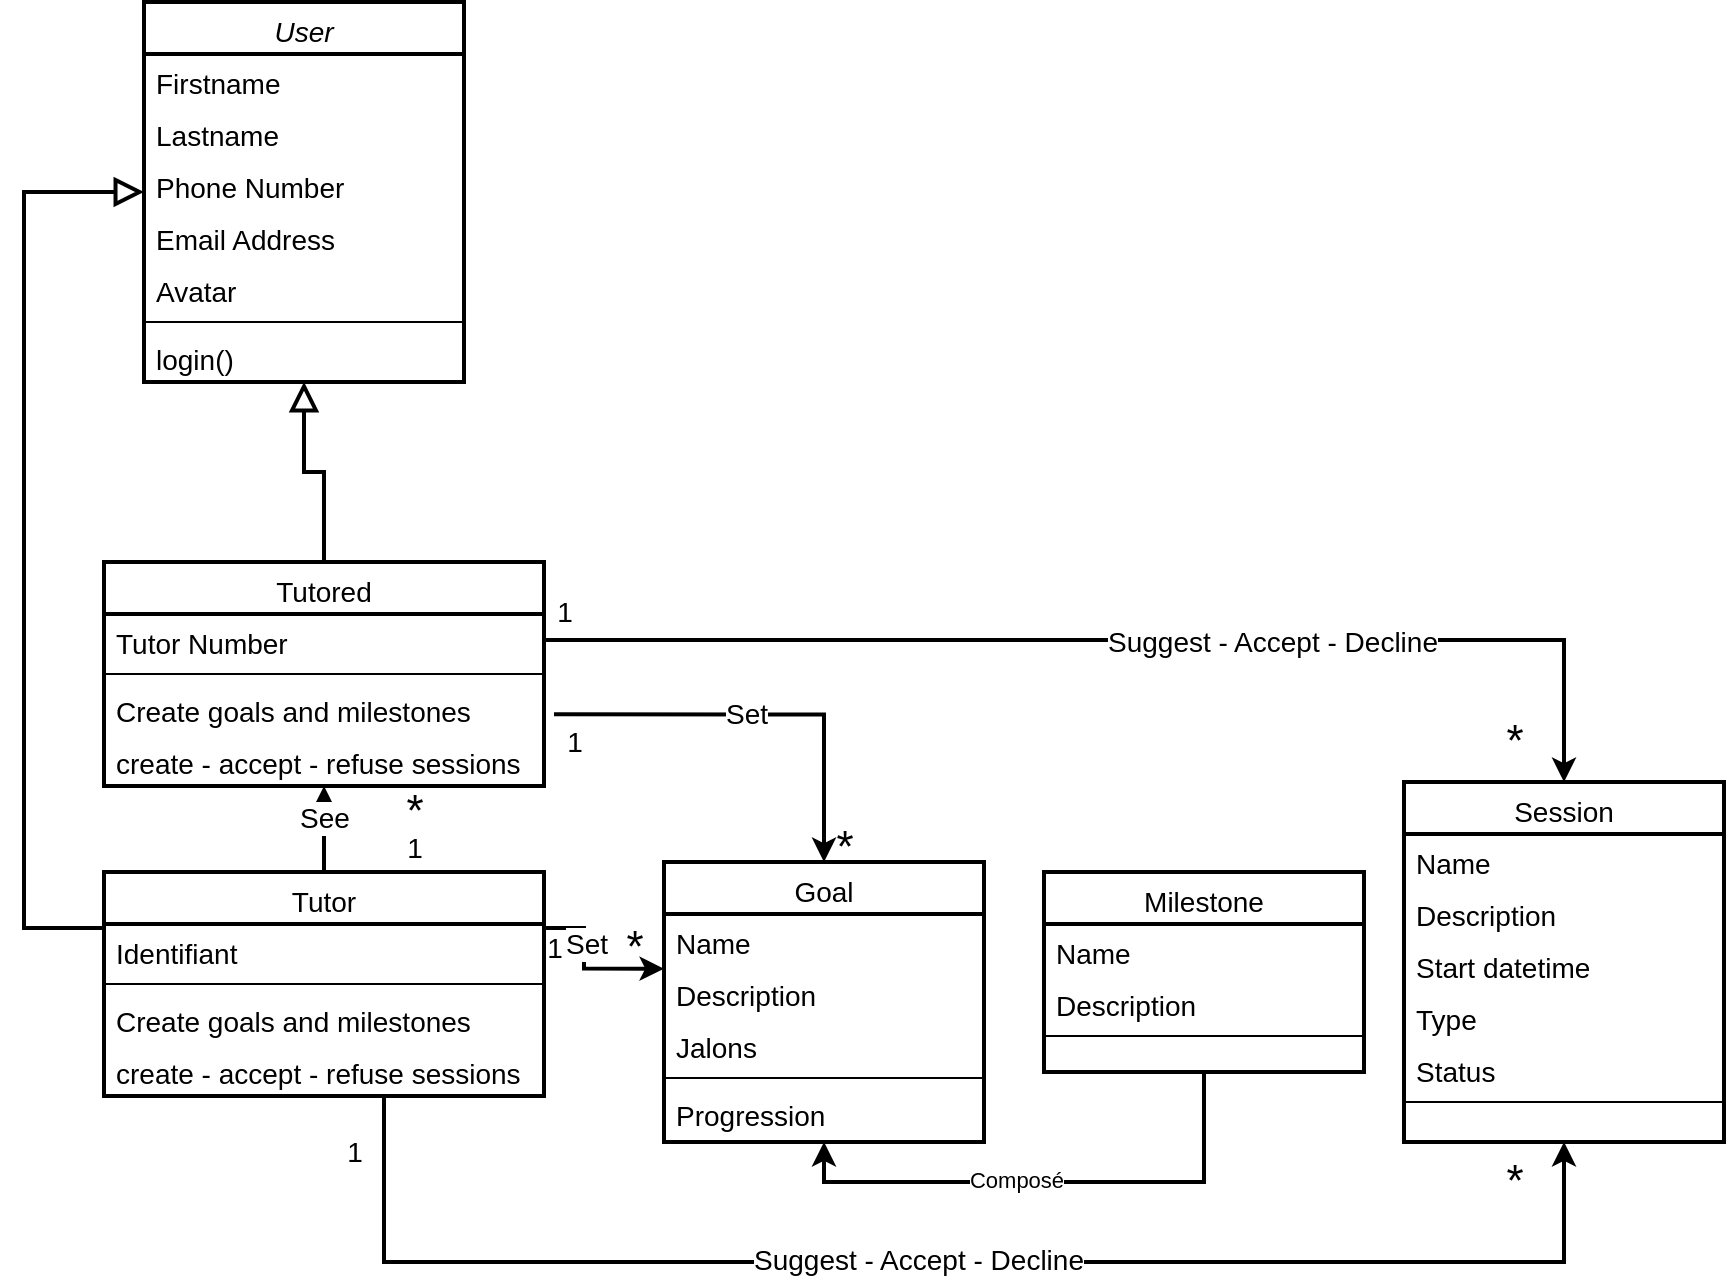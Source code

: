 <mxfile version="24.7.17" pages="3">
  <diagram name="Diagramme de classes" id="MzJakbMtWXp57BBzTQfq">
    <mxGraphModel dx="1434" dy="738" grid="1" gridSize="10" guides="1" tooltips="1" connect="1" arrows="1" fold="1" page="1" pageScale="1" pageWidth="1169" pageHeight="827" math="0" shadow="0">
      <root>
        <mxCell id="0" />
        <mxCell id="1" parent="0" />
        <mxCell id="irlqzYSiC_6odohbzlG8-1" value="User" style="swimlane;fontStyle=2;align=center;verticalAlign=top;childLayout=stackLayout;horizontal=1;startSize=26;horizontalStack=0;resizeParent=1;resizeLast=0;collapsible=1;marginBottom=0;rounded=0;shadow=0;strokeWidth=2;fontSize=14;" vertex="1" parent="1">
          <mxGeometry x="260" y="160" width="160" height="190" as="geometry">
            <mxRectangle x="230" y="140" width="160" height="26" as="alternateBounds" />
          </mxGeometry>
        </mxCell>
        <mxCell id="irlqzYSiC_6odohbzlG8-2" value="Firstname" style="text;align=left;verticalAlign=top;spacingLeft=4;spacingRight=4;overflow=hidden;rotatable=0;points=[[0,0.5],[1,0.5]];portConstraint=eastwest;fontSize=14;" vertex="1" parent="irlqzYSiC_6odohbzlG8-1">
          <mxGeometry y="26" width="160" height="26" as="geometry" />
        </mxCell>
        <mxCell id="irlqzYSiC_6odohbzlG8-3" value="Lastname" style="text;align=left;verticalAlign=top;spacingLeft=4;spacingRight=4;overflow=hidden;rotatable=0;points=[[0,0.5],[1,0.5]];portConstraint=eastwest;fontSize=14;" vertex="1" parent="irlqzYSiC_6odohbzlG8-1">
          <mxGeometry y="52" width="160" height="26" as="geometry" />
        </mxCell>
        <mxCell id="irlqzYSiC_6odohbzlG8-4" value="Phone Number" style="text;align=left;verticalAlign=top;spacingLeft=4;spacingRight=4;overflow=hidden;rotatable=0;points=[[0,0.5],[1,0.5]];portConstraint=eastwest;rounded=0;shadow=0;html=0;fontSize=14;" vertex="1" parent="irlqzYSiC_6odohbzlG8-1">
          <mxGeometry y="78" width="160" height="26" as="geometry" />
        </mxCell>
        <mxCell id="irlqzYSiC_6odohbzlG8-5" value="Email Address" style="text;align=left;verticalAlign=top;spacingLeft=4;spacingRight=4;overflow=hidden;rotatable=0;points=[[0,0.5],[1,0.5]];portConstraint=eastwest;rounded=0;shadow=0;html=0;fontSize=14;" vertex="1" parent="irlqzYSiC_6odohbzlG8-1">
          <mxGeometry y="104" width="160" height="26" as="geometry" />
        </mxCell>
        <mxCell id="irlqzYSiC_6odohbzlG8-6" value="Avatar" style="text;align=left;verticalAlign=top;spacingLeft=4;spacingRight=4;overflow=hidden;rotatable=0;points=[[0,0.5],[1,0.5]];portConstraint=eastwest;rounded=0;shadow=0;html=0;fontSize=14;" vertex="1" parent="irlqzYSiC_6odohbzlG8-1">
          <mxGeometry y="130" width="160" height="26" as="geometry" />
        </mxCell>
        <mxCell id="irlqzYSiC_6odohbzlG8-7" value="" style="line;html=1;strokeWidth=1;align=left;verticalAlign=middle;spacingTop=-1;spacingLeft=3;spacingRight=3;rotatable=0;labelPosition=right;points=[];portConstraint=eastwest;fontSize=14;" vertex="1" parent="irlqzYSiC_6odohbzlG8-1">
          <mxGeometry y="156" width="160" height="8" as="geometry" />
        </mxCell>
        <mxCell id="irlqzYSiC_6odohbzlG8-8" value="login()" style="text;align=left;verticalAlign=top;spacingLeft=4;spacingRight=4;overflow=hidden;rotatable=0;points=[[0,0.5],[1,0.5]];portConstraint=eastwest;fontSize=14;" vertex="1" parent="irlqzYSiC_6odohbzlG8-1">
          <mxGeometry y="164" width="160" height="26" as="geometry" />
        </mxCell>
        <mxCell id="irlqzYSiC_6odohbzlG8-9" style="edgeStyle=orthogonalEdgeStyle;rounded=0;orthogonalLoop=1;jettySize=auto;html=1;exitX=0.167;exitY=0.039;exitDx=0;exitDy=0;entryX=0.5;entryY=0;entryDx=0;entryDy=0;exitPerimeter=0;strokeWidth=2;fontSize=14;" edge="1" parent="1" source="irlqzYSiC_6odohbzlG8-38" target="irlqzYSiC_6odohbzlG8-23">
          <mxGeometry relative="1" as="geometry">
            <mxPoint x="460" y="539" as="sourcePoint" />
          </mxGeometry>
        </mxCell>
        <mxCell id="irlqzYSiC_6odohbzlG8-10" value="Set" style="edgeLabel;html=1;align=center;verticalAlign=middle;resizable=0;points=[];fontSize=14;" vertex="1" connectable="0" parent="irlqzYSiC_6odohbzlG8-9">
          <mxGeometry x="-0.08" relative="1" as="geometry">
            <mxPoint as="offset" />
          </mxGeometry>
        </mxCell>
        <mxCell id="irlqzYSiC_6odohbzlG8-11" value="Tutored" style="swimlane;fontStyle=0;align=center;verticalAlign=top;childLayout=stackLayout;horizontal=1;startSize=26;horizontalStack=0;resizeParent=1;resizeLast=0;collapsible=1;marginBottom=0;rounded=0;shadow=0;strokeWidth=2;fontSize=14;" vertex="1" parent="1">
          <mxGeometry x="240" y="440" width="220" height="112" as="geometry">
            <mxRectangle x="130" y="380" width="160" height="26" as="alternateBounds" />
          </mxGeometry>
        </mxCell>
        <mxCell id="irlqzYSiC_6odohbzlG8-12" value="Tutor Number" style="text;align=left;verticalAlign=top;spacingLeft=4;spacingRight=4;overflow=hidden;rotatable=0;points=[[0,0.5],[1,0.5]];portConstraint=eastwest;fontSize=14;" vertex="1" parent="irlqzYSiC_6odohbzlG8-11">
          <mxGeometry y="26" width="220" height="26" as="geometry" />
        </mxCell>
        <mxCell id="irlqzYSiC_6odohbzlG8-13" value="" style="line;html=1;strokeWidth=1;align=left;verticalAlign=middle;spacingTop=-1;spacingLeft=3;spacingRight=3;rotatable=0;labelPosition=right;points=[];portConstraint=eastwest;fontSize=14;" vertex="1" parent="irlqzYSiC_6odohbzlG8-11">
          <mxGeometry y="52" width="220" height="8" as="geometry" />
        </mxCell>
        <mxCell id="mxAIzcWh2ZiCpEZDbP9t-14" value="Create goals and milestones" style="text;align=left;verticalAlign=top;spacingLeft=4;spacingRight=4;overflow=hidden;rotatable=0;points=[[0,0.5],[1,0.5]];portConstraint=eastwest;fontSize=14;" vertex="1" parent="irlqzYSiC_6odohbzlG8-11">
          <mxGeometry y="60" width="220" height="26" as="geometry" />
        </mxCell>
        <mxCell id="mxAIzcWh2ZiCpEZDbP9t-16" value="create - accept - refuse sessions" style="text;align=left;verticalAlign=top;spacingLeft=4;spacingRight=4;overflow=hidden;rotatable=0;points=[[0,0.5],[1,0.5]];portConstraint=eastwest;fontSize=14;" vertex="1" parent="irlqzYSiC_6odohbzlG8-11">
          <mxGeometry y="86" width="220" height="26" as="geometry" />
        </mxCell>
        <mxCell id="irlqzYSiC_6odohbzlG8-14" value="" style="endArrow=block;endSize=10;endFill=0;shadow=0;strokeWidth=2;rounded=0;curved=0;edgeStyle=elbowEdgeStyle;elbow=vertical;fontSize=14;" edge="1" parent="1" source="irlqzYSiC_6odohbzlG8-11" target="irlqzYSiC_6odohbzlG8-1">
          <mxGeometry width="160" relative="1" as="geometry">
            <mxPoint x="240" y="243" as="sourcePoint" />
            <mxPoint x="240" y="243" as="targetPoint" />
          </mxGeometry>
        </mxCell>
        <mxCell id="irlqzYSiC_6odohbzlG8-15" style="edgeStyle=orthogonalEdgeStyle;rounded=0;orthogonalLoop=1;jettySize=auto;html=1;exitX=1;exitY=0.5;exitDx=0;exitDy=0;entryX=0;entryY=0.051;entryDx=0;entryDy=0;entryPerimeter=0;strokeWidth=2;fontSize=14;" edge="1" parent="1" source="irlqzYSiC_6odohbzlG8-20" target="irlqzYSiC_6odohbzlG8-25">
          <mxGeometry relative="1" as="geometry">
            <mxPoint x="310" y="650" as="sourcePoint" />
            <mxPoint x="500" y="660" as="targetPoint" />
            <Array as="points">
              <mxPoint x="460" y="623" />
              <mxPoint x="480" y="623" />
              <mxPoint x="480" y="643" />
            </Array>
          </mxGeometry>
        </mxCell>
        <mxCell id="irlqzYSiC_6odohbzlG8-16" value="Set" style="edgeLabel;html=1;align=center;verticalAlign=middle;resizable=0;points=[];fontSize=14;" vertex="1" connectable="0" parent="irlqzYSiC_6odohbzlG8-15">
          <mxGeometry x="-0.16" y="1" relative="1" as="geometry">
            <mxPoint as="offset" />
          </mxGeometry>
        </mxCell>
        <mxCell id="irlqzYSiC_6odohbzlG8-17" style="edgeStyle=orthogonalEdgeStyle;rounded=0;orthogonalLoop=1;jettySize=auto;html=1;exitX=0.5;exitY=1;exitDx=0;exitDy=0;entryX=0.5;entryY=1;entryDx=0;entryDy=0;strokeWidth=2;fontSize=14;" edge="1" parent="1" source="irlqzYSiC_6odohbzlG8-19" target="irlqzYSiC_6odohbzlG8-29">
          <mxGeometry relative="1" as="geometry">
            <Array as="points">
              <mxPoint x="380" y="790" />
              <mxPoint x="970" y="790" />
            </Array>
          </mxGeometry>
        </mxCell>
        <mxCell id="irlqzYSiC_6odohbzlG8-18" value="Suggest - Accept - Decline" style="edgeLabel;html=1;align=center;verticalAlign=middle;resizable=0;points=[];fontSize=14;" vertex="1" connectable="0" parent="irlqzYSiC_6odohbzlG8-17">
          <mxGeometry x="-0.005" y="1" relative="1" as="geometry">
            <mxPoint as="offset" />
          </mxGeometry>
        </mxCell>
        <mxCell id="5xsmd1eFy3UPC1Z5th5i-1" style="edgeStyle=orthogonalEdgeStyle;rounded=0;orthogonalLoop=1;jettySize=auto;html=1;exitX=0.5;exitY=0;exitDx=0;exitDy=0;entryX=0.5;entryY=1;entryDx=0;entryDy=0;strokeWidth=2;fontSize=14;" edge="1" parent="1" source="irlqzYSiC_6odohbzlG8-19" target="irlqzYSiC_6odohbzlG8-11">
          <mxGeometry relative="1" as="geometry" />
        </mxCell>
        <mxCell id="5xsmd1eFy3UPC1Z5th5i-2" value="See" style="edgeLabel;html=1;align=center;verticalAlign=middle;resizable=0;points=[];fontSize=14;" vertex="1" connectable="0" parent="5xsmd1eFy3UPC1Z5th5i-1">
          <mxGeometry x="0.275" relative="1" as="geometry">
            <mxPoint as="offset" />
          </mxGeometry>
        </mxCell>
        <mxCell id="irlqzYSiC_6odohbzlG8-19" value="Tutor" style="swimlane;fontStyle=0;align=center;verticalAlign=top;childLayout=stackLayout;horizontal=1;startSize=26;horizontalStack=0;resizeParent=1;resizeLast=0;collapsible=1;marginBottom=0;rounded=0;shadow=0;strokeWidth=2;fontSize=14;" vertex="1" parent="1">
          <mxGeometry x="240" y="595" width="220" height="112" as="geometry">
            <mxRectangle x="340" y="380" width="170" height="26" as="alternateBounds" />
          </mxGeometry>
        </mxCell>
        <mxCell id="irlqzYSiC_6odohbzlG8-20" value="Identifiant" style="text;align=left;verticalAlign=top;spacingLeft=4;spacingRight=4;overflow=hidden;rotatable=0;points=[[0,0.5],[1,0.5]];portConstraint=eastwest;fontSize=14;" vertex="1" parent="irlqzYSiC_6odohbzlG8-19">
          <mxGeometry y="26" width="220" height="26" as="geometry" />
        </mxCell>
        <mxCell id="irlqzYSiC_6odohbzlG8-21" value="" style="line;html=1;strokeWidth=1;align=left;verticalAlign=middle;spacingTop=-1;spacingLeft=3;spacingRight=3;rotatable=0;labelPosition=right;points=[];portConstraint=eastwest;fontSize=14;" vertex="1" parent="irlqzYSiC_6odohbzlG8-19">
          <mxGeometry y="52" width="220" height="8" as="geometry" />
        </mxCell>
        <mxCell id="mxAIzcWh2ZiCpEZDbP9t-13" value="Create goals and milestones" style="text;align=left;verticalAlign=top;spacingLeft=4;spacingRight=4;overflow=hidden;rotatable=0;points=[[0,0.5],[1,0.5]];portConstraint=eastwest;fontSize=14;" vertex="1" parent="irlqzYSiC_6odohbzlG8-19">
          <mxGeometry y="60" width="220" height="26" as="geometry" />
        </mxCell>
        <mxCell id="mxAIzcWh2ZiCpEZDbP9t-17" value="create - accept - refuse sessions" style="text;align=left;verticalAlign=top;spacingLeft=4;spacingRight=4;overflow=hidden;rotatable=0;points=[[0,0.5],[1,0.5]];portConstraint=eastwest;fontSize=14;" vertex="1" parent="irlqzYSiC_6odohbzlG8-19">
          <mxGeometry y="86" width="220" height="26" as="geometry" />
        </mxCell>
        <mxCell id="irlqzYSiC_6odohbzlG8-22" value="" style="endArrow=block;endSize=10;endFill=0;shadow=0;strokeWidth=2;rounded=0;curved=0;edgeStyle=elbowEdgeStyle;elbow=vertical;exitX=0;exitY=0.25;exitDx=0;exitDy=0;fontSize=14;entryX=0;entryY=0.5;entryDx=0;entryDy=0;" edge="1" parent="1" source="irlqzYSiC_6odohbzlG8-19" target="irlqzYSiC_6odohbzlG8-1">
          <mxGeometry width="160" relative="1" as="geometry">
            <mxPoint x="250" y="413" as="sourcePoint" />
            <mxPoint x="350" y="311" as="targetPoint" />
            <Array as="points">
              <mxPoint x="200" y="600" />
            </Array>
          </mxGeometry>
        </mxCell>
        <mxCell id="mxAIzcWh2ZiCpEZDbP9t-7" style="edgeStyle=orthogonalEdgeStyle;rounded=0;orthogonalLoop=1;jettySize=auto;html=1;exitX=0.5;exitY=1;exitDx=0;exitDy=0;entryX=0.5;entryY=1;entryDx=0;entryDy=0;strokeWidth=2;startArrow=classic;startFill=1;endArrow=none;endFill=0;" edge="1" parent="1" source="irlqzYSiC_6odohbzlG8-23" target="mxAIzcWh2ZiCpEZDbP9t-1">
          <mxGeometry relative="1" as="geometry" />
        </mxCell>
        <mxCell id="mxAIzcWh2ZiCpEZDbP9t-8" value="Composé" style="edgeLabel;html=1;align=center;verticalAlign=middle;resizable=0;points=[];" vertex="1" connectable="0" parent="mxAIzcWh2ZiCpEZDbP9t-7">
          <mxGeometry x="-0.124" y="1" relative="1" as="geometry">
            <mxPoint as="offset" />
          </mxGeometry>
        </mxCell>
        <mxCell id="irlqzYSiC_6odohbzlG8-23" value="Goal" style="swimlane;fontStyle=0;align=center;verticalAlign=top;childLayout=stackLayout;horizontal=1;startSize=26;horizontalStack=0;resizeParent=1;resizeLast=0;collapsible=1;marginBottom=0;rounded=0;shadow=0;strokeWidth=2;fontSize=14;" vertex="1" parent="1">
          <mxGeometry x="520" y="590" width="160" height="140" as="geometry">
            <mxRectangle x="340" y="380" width="170" height="26" as="alternateBounds" />
          </mxGeometry>
        </mxCell>
        <mxCell id="irlqzYSiC_6odohbzlG8-24" value="Name" style="text;align=left;verticalAlign=top;spacingLeft=4;spacingRight=4;overflow=hidden;rotatable=0;points=[[0,0.5],[1,0.5]];portConstraint=eastwest;fontSize=14;" vertex="1" parent="irlqzYSiC_6odohbzlG8-23">
          <mxGeometry y="26" width="160" height="26" as="geometry" />
        </mxCell>
        <mxCell id="irlqzYSiC_6odohbzlG8-25" value="Description" style="text;align=left;verticalAlign=top;spacingLeft=4;spacingRight=4;overflow=hidden;rotatable=0;points=[[0,0.5],[1,0.5]];portConstraint=eastwest;fontSize=14;" vertex="1" parent="irlqzYSiC_6odohbzlG8-23">
          <mxGeometry y="52" width="160" height="26" as="geometry" />
        </mxCell>
        <mxCell id="irlqzYSiC_6odohbzlG8-26" value="Jalons" style="text;align=left;verticalAlign=top;spacingLeft=4;spacingRight=4;overflow=hidden;rotatable=0;points=[[0,0.5],[1,0.5]];portConstraint=eastwest;fontSize=14;" vertex="1" parent="irlqzYSiC_6odohbzlG8-23">
          <mxGeometry y="78" width="160" height="26" as="geometry" />
        </mxCell>
        <mxCell id="irlqzYSiC_6odohbzlG8-27" value="" style="line;html=1;strokeWidth=1;align=left;verticalAlign=middle;spacingTop=-1;spacingLeft=3;spacingRight=3;rotatable=0;labelPosition=right;points=[];portConstraint=eastwest;fontSize=14;" vertex="1" parent="irlqzYSiC_6odohbzlG8-23">
          <mxGeometry y="104" width="160" height="8" as="geometry" />
        </mxCell>
        <mxCell id="irlqzYSiC_6odohbzlG8-28" value="Progression" style="text;align=left;verticalAlign=top;spacingLeft=4;spacingRight=4;overflow=hidden;rotatable=0;points=[[0,0.5],[1,0.5]];portConstraint=eastwest;fontSize=14;" vertex="1" parent="irlqzYSiC_6odohbzlG8-23">
          <mxGeometry y="112" width="160" height="26" as="geometry" />
        </mxCell>
        <mxCell id="irlqzYSiC_6odohbzlG8-29" value="Session" style="swimlane;fontStyle=0;align=center;verticalAlign=top;childLayout=stackLayout;horizontal=1;startSize=26;horizontalStack=0;resizeParent=1;resizeLast=0;collapsible=1;marginBottom=0;rounded=0;shadow=0;strokeWidth=2;fontSize=14;" vertex="1" parent="1">
          <mxGeometry x="890" y="550" width="160" height="180" as="geometry">
            <mxRectangle x="340" y="380" width="170" height="26" as="alternateBounds" />
          </mxGeometry>
        </mxCell>
        <mxCell id="irlqzYSiC_6odohbzlG8-30" value="Name" style="text;align=left;verticalAlign=top;spacingLeft=4;spacingRight=4;overflow=hidden;rotatable=0;points=[[0,0.5],[1,0.5]];portConstraint=eastwest;fontSize=14;" vertex="1" parent="irlqzYSiC_6odohbzlG8-29">
          <mxGeometry y="26" width="160" height="26" as="geometry" />
        </mxCell>
        <mxCell id="irlqzYSiC_6odohbzlG8-31" value="Description" style="text;align=left;verticalAlign=top;spacingLeft=4;spacingRight=4;overflow=hidden;rotatable=0;points=[[0,0.5],[1,0.5]];portConstraint=eastwest;fontSize=14;" vertex="1" parent="irlqzYSiC_6odohbzlG8-29">
          <mxGeometry y="52" width="160" height="26" as="geometry" />
        </mxCell>
        <mxCell id="irlqzYSiC_6odohbzlG8-32" value="Start datetime" style="text;align=left;verticalAlign=top;spacingLeft=4;spacingRight=4;overflow=hidden;rotatable=0;points=[[0,0.5],[1,0.5]];portConstraint=eastwest;fontSize=14;" vertex="1" parent="irlqzYSiC_6odohbzlG8-29">
          <mxGeometry y="78" width="160" height="26" as="geometry" />
        </mxCell>
        <mxCell id="irlqzYSiC_6odohbzlG8-33" value="Type" style="text;align=left;verticalAlign=top;spacingLeft=4;spacingRight=4;overflow=hidden;rotatable=0;points=[[0,0.5],[1,0.5]];portConstraint=eastwest;fontSize=14;" vertex="1" parent="irlqzYSiC_6odohbzlG8-29">
          <mxGeometry y="104" width="160" height="26" as="geometry" />
        </mxCell>
        <mxCell id="irlqzYSiC_6odohbzlG8-34" value="Status" style="text;align=left;verticalAlign=top;spacingLeft=4;spacingRight=4;overflow=hidden;rotatable=0;points=[[0,0.5],[1,0.5]];portConstraint=eastwest;fontSize=14;" vertex="1" parent="irlqzYSiC_6odohbzlG8-29">
          <mxGeometry y="130" width="160" height="26" as="geometry" />
        </mxCell>
        <mxCell id="irlqzYSiC_6odohbzlG8-35" value="" style="line;html=1;strokeWidth=1;align=left;verticalAlign=middle;spacingTop=-1;spacingLeft=3;spacingRight=3;rotatable=0;labelPosition=right;points=[];portConstraint=eastwest;fontSize=14;" vertex="1" parent="irlqzYSiC_6odohbzlG8-29">
          <mxGeometry y="156" width="160" height="8" as="geometry" />
        </mxCell>
        <mxCell id="irlqzYSiC_6odohbzlG8-36" style="edgeStyle=orthogonalEdgeStyle;rounded=0;orthogonalLoop=1;jettySize=auto;html=1;exitX=1;exitY=0.5;exitDx=0;exitDy=0;entryX=0.5;entryY=0;entryDx=0;entryDy=0;strokeWidth=2;fontSize=14;" edge="1" parent="1" source="irlqzYSiC_6odohbzlG8-12" target="irlqzYSiC_6odohbzlG8-29">
          <mxGeometry relative="1" as="geometry">
            <mxPoint x="460" y="513" as="sourcePoint" />
          </mxGeometry>
        </mxCell>
        <mxCell id="irlqzYSiC_6odohbzlG8-37" value="Suggest - Accept - Decline" style="edgeLabel;html=1;align=center;verticalAlign=middle;resizable=0;points=[];fontSize=14;" vertex="1" connectable="0" parent="irlqzYSiC_6odohbzlG8-36">
          <mxGeometry x="0.249" y="-1" relative="1" as="geometry">
            <mxPoint x="1" as="offset" />
          </mxGeometry>
        </mxCell>
        <mxCell id="irlqzYSiC_6odohbzlG8-38" value="1" style="text;html=1;align=center;verticalAlign=middle;resizable=0;points=[];autosize=1;strokeColor=none;fillColor=none;fontSize=14;" vertex="1" parent="1">
          <mxGeometry x="460" y="515" width="30" height="30" as="geometry" />
        </mxCell>
        <mxCell id="irlqzYSiC_6odohbzlG8-39" value="&lt;font style=&quot;font-size: 22px;&quot;&gt;*&lt;/font&gt;" style="text;html=1;align=center;verticalAlign=middle;resizable=0;points=[];autosize=1;strokeColor=none;fillColor=none;fontSize=22;" vertex="1" parent="1">
          <mxGeometry x="595" y="563" width="30" height="40" as="geometry" />
        </mxCell>
        <mxCell id="irlqzYSiC_6odohbzlG8-40" value="1" style="text;html=1;align=center;verticalAlign=middle;resizable=0;points=[];autosize=1;strokeColor=none;fillColor=none;fontSize=14;" vertex="1" parent="1">
          <mxGeometry x="455" y="450" width="30" height="30" as="geometry" />
        </mxCell>
        <mxCell id="irlqzYSiC_6odohbzlG8-41" value="&lt;font style=&quot;font-size: 22px;&quot;&gt;*&lt;/font&gt;" style="text;html=1;align=center;verticalAlign=middle;resizable=0;points=[];autosize=1;strokeColor=none;fillColor=none;fontSize=22;" vertex="1" parent="1">
          <mxGeometry x="930" y="510" width="30" height="40" as="geometry" />
        </mxCell>
        <mxCell id="irlqzYSiC_6odohbzlG8-42" value="&lt;font style=&quot;font-size: 22px;&quot;&gt;*&lt;/font&gt;" style="text;html=1;align=center;verticalAlign=middle;resizable=0;points=[];autosize=1;strokeColor=none;fillColor=none;strokeWidth=2;fontSize=22;" vertex="1" parent="1">
          <mxGeometry x="490" y="613" width="30" height="40" as="geometry" />
        </mxCell>
        <mxCell id="irlqzYSiC_6odohbzlG8-43" value="1" style="text;html=1;align=center;verticalAlign=middle;resizable=0;points=[];autosize=1;strokeColor=none;fillColor=none;fontSize=14;" vertex="1" parent="1">
          <mxGeometry x="450" y="618" width="30" height="30" as="geometry" />
        </mxCell>
        <mxCell id="irlqzYSiC_6odohbzlG8-44" value="1" style="text;html=1;align=center;verticalAlign=middle;resizable=0;points=[];autosize=1;strokeColor=none;fillColor=none;fontSize=14;" vertex="1" parent="1">
          <mxGeometry x="350" y="720" width="30" height="30" as="geometry" />
        </mxCell>
        <mxCell id="irlqzYSiC_6odohbzlG8-45" value="&lt;font style=&quot;font-size: 22px;&quot;&gt;*&lt;/font&gt;" style="text;html=1;align=center;verticalAlign=middle;resizable=0;points=[];autosize=1;strokeColor=none;fillColor=none;fontSize=22;" vertex="1" parent="1">
          <mxGeometry x="930" y="730" width="30" height="40" as="geometry" />
        </mxCell>
        <mxCell id="5xsmd1eFy3UPC1Z5th5i-3" value="1" style="text;html=1;align=center;verticalAlign=middle;resizable=0;points=[];autosize=1;strokeColor=none;fillColor=none;fontSize=14;" vertex="1" parent="1">
          <mxGeometry x="380" y="568" width="30" height="30" as="geometry" />
        </mxCell>
        <mxCell id="5xsmd1eFy3UPC1Z5th5i-9" value="&lt;font style=&quot;font-size: 22px;&quot;&gt;*&lt;/font&gt;" style="text;html=1;align=center;verticalAlign=middle;resizable=0;points=[];autosize=1;strokeColor=none;fillColor=none;strokeWidth=2;fontSize=22;" vertex="1" parent="1">
          <mxGeometry x="380" y="545" width="30" height="40" as="geometry" />
        </mxCell>
        <mxCell id="mxAIzcWh2ZiCpEZDbP9t-1" value="Milestone" style="swimlane;fontStyle=0;align=center;verticalAlign=top;childLayout=stackLayout;horizontal=1;startSize=26;horizontalStack=0;resizeParent=1;resizeLast=0;collapsible=1;marginBottom=0;rounded=0;shadow=0;strokeWidth=2;fontSize=14;" vertex="1" parent="1">
          <mxGeometry x="710" y="595" width="160" height="100" as="geometry">
            <mxRectangle x="340" y="380" width="170" height="26" as="alternateBounds" />
          </mxGeometry>
        </mxCell>
        <mxCell id="mxAIzcWh2ZiCpEZDbP9t-2" value="Name" style="text;align=left;verticalAlign=top;spacingLeft=4;spacingRight=4;overflow=hidden;rotatable=0;points=[[0,0.5],[1,0.5]];portConstraint=eastwest;fontSize=14;" vertex="1" parent="mxAIzcWh2ZiCpEZDbP9t-1">
          <mxGeometry y="26" width="160" height="26" as="geometry" />
        </mxCell>
        <mxCell id="mxAIzcWh2ZiCpEZDbP9t-3" value="Description" style="text;align=left;verticalAlign=top;spacingLeft=4;spacingRight=4;overflow=hidden;rotatable=0;points=[[0,0.5],[1,0.5]];portConstraint=eastwest;fontSize=14;" vertex="1" parent="mxAIzcWh2ZiCpEZDbP9t-1">
          <mxGeometry y="52" width="160" height="26" as="geometry" />
        </mxCell>
        <mxCell id="mxAIzcWh2ZiCpEZDbP9t-5" value="" style="line;html=1;strokeWidth=1;align=left;verticalAlign=middle;spacingTop=-1;spacingLeft=3;spacingRight=3;rotatable=0;labelPosition=right;points=[];portConstraint=eastwest;fontSize=14;" vertex="1" parent="mxAIzcWh2ZiCpEZDbP9t-1">
          <mxGeometry y="78" width="160" height="8" as="geometry" />
        </mxCell>
      </root>
    </mxGraphModel>
  </diagram>
  <diagram name="Diagramme cas d&#39;utilisation" id="mMjkjEE_HnJSAeaEWXDo">
    <mxGraphModel dx="989" dy="509" grid="1" gridSize="10" guides="1" tooltips="1" connect="1" arrows="1" fold="1" page="1" pageScale="1" pageWidth="1169" pageHeight="827" math="0" shadow="0">
      <root>
        <mxCell id="0" />
        <mxCell id="1" parent="0" />
        <mxCell id="hRjEtNQDNOlCSfgqLw3f-1" value="Tutored" style="shape=umlActor;verticalLabelPosition=bottom;verticalAlign=top;html=1;outlineConnect=0;fillColor=#dae8fc;strokeColor=#6c8ebf;" vertex="1" parent="1">
          <mxGeometry x="150" y="200" width="30" height="60" as="geometry" />
        </mxCell>
        <mxCell id="hRjEtNQDNOlCSfgqLw3f-4" value="Tutor" style="shape=umlActor;verticalLabelPosition=bottom;verticalAlign=top;html=1;outlineConnect=0;fillColor=#d5e8d4;strokeColor=#82b366;" vertex="1" parent="1">
          <mxGeometry x="150" y="368" width="30" height="60" as="geometry" />
        </mxCell>
        <mxCell id="hRjEtNQDNOlCSfgqLw3f-7" value="Admin" style="shape=umlActor;verticalLabelPosition=bottom;verticalAlign=top;html=1;outlineConnect=0;fillColor=#fff2cc;strokeColor=#d6b656;" vertex="1" parent="1">
          <mxGeometry x="150" y="520" width="30" height="60" as="geometry" />
        </mxCell>
        <mxCell id="hRjEtNQDNOlCSfgqLw3f-8" value="Site Avenirs" style="html=1;whiteSpace=wrap;glass=0;labelPosition=center;verticalLabelPosition=top;align=center;verticalAlign=bottom;" vertex="1" parent="1">
          <mxGeometry x="240" y="74" width="490" height="576" as="geometry" />
        </mxCell>
        <mxCell id="hRjEtNQDNOlCSfgqLw3f-9" value="S&#39;authentifier" style="ellipse;whiteSpace=wrap;html=1;labelBackgroundColor=none;fillColor=#f8cecc;strokeColor=#b85450;" vertex="1" parent="1">
          <mxGeometry x="560" y="320" width="140" height="48" as="geometry" />
        </mxCell>
        <mxCell id="hRjEtNQDNOlCSfgqLw3f-10" value="Visualiser les objectifs" style="ellipse;whiteSpace=wrap;html=1;fillColor=#dae8fc;strokeColor=#6c8ebf;" vertex="1" parent="1">
          <mxGeometry x="320" y="80" width="140" height="48" as="geometry" />
        </mxCell>
        <mxCell id="hRjEtNQDNOlCSfgqLw3f-11" value="Créer/fixer des objectifs" style="ellipse;whiteSpace=wrap;html=1;fillColor=#dae8fc;strokeColor=#6c8ebf;" vertex="1" parent="1">
          <mxGeometry x="320" y="140" width="140" height="48" as="geometry" />
        </mxCell>
        <mxCell id="hRjEtNQDNOlCSfgqLw3f-12" value="Créer/proposer des rdv" style="ellipse;whiteSpace=wrap;html=1;fillColor=#dae8fc;strokeColor=#6c8ebf;" vertex="1" parent="1">
          <mxGeometry x="320" y="320" width="140" height="48" as="geometry" />
        </mxCell>
        <mxCell id="hRjEtNQDNOlCSfgqLw3f-13" value="Accepter ou décliner un rdv" style="ellipse;whiteSpace=wrap;html=1;fillColor=#dae8fc;strokeColor=#6c8ebf;" vertex="1" parent="1">
          <mxGeometry x="320" y="380" width="140" height="48" as="geometry" />
        </mxCell>
        <mxCell id="hRjEtNQDNOlCSfgqLw3f-14" value="Visualiser la liste des tutorés liés" style="ellipse;whiteSpace=wrap;html=1;fillColor=#d5e8d4;strokeColor=#82b366;" vertex="1" parent="1">
          <mxGeometry x="320" y="440" width="140" height="48" as="geometry" />
        </mxCell>
        <mxCell id="hRjEtNQDNOlCSfgqLw3f-15" value="Visualiser son planning de rdv" style="ellipse;whiteSpace=wrap;html=1;fillColor=#dae8fc;strokeColor=#6c8ebf;" vertex="1" parent="1">
          <mxGeometry x="320" y="260" width="140" height="48" as="geometry" />
        </mxCell>
        <mxCell id="hRjEtNQDNOlCSfgqLw3f-16" value="Visualiser les factures" style="ellipse;whiteSpace=wrap;html=1;fillColor=#d5e8d4;strokeColor=#82b366;" vertex="1" parent="1">
          <mxGeometry x="320" y="498" width="140" height="52" as="geometry" />
        </mxCell>
        <mxCell id="hRjEtNQDNOlCSfgqLw3f-17" value="modifier des objectifs" style="ellipse;whiteSpace=wrap;html=1;fillColor=#dae8fc;strokeColor=#6c8ebf;" vertex="1" parent="1">
          <mxGeometry x="320" y="200" width="140" height="48" as="geometry" />
        </mxCell>
        <mxCell id="hRjEtNQDNOlCSfgqLw3f-19" value="&amp;lt;&amp;lt;include&amp;gt;&amp;gt;" style="endArrow=open;endSize=12;dashed=1;html=1;rounded=0;exitX=1;exitY=0.5;exitDx=0;exitDy=0;entryX=0.241;entryY=0.991;entryDx=0;entryDy=0;entryPerimeter=0;" edge="1" parent="1" source="hRjEtNQDNOlCSfgqLw3f-16" target="hRjEtNQDNOlCSfgqLw3f-9">
          <mxGeometry width="160" relative="1" as="geometry">
            <mxPoint x="480" y="520" as="sourcePoint" />
            <mxPoint x="550" y="360" as="targetPoint" />
          </mxGeometry>
        </mxCell>
        <mxCell id="hRjEtNQDNOlCSfgqLw3f-23" value="&amp;lt;&amp;lt;include&amp;gt;&amp;gt;" style="endArrow=open;endSize=12;dashed=1;html=1;rounded=0;exitX=1;exitY=0.5;exitDx=0;exitDy=0;entryX=0;entryY=1;entryDx=0;entryDy=0;" edge="1" parent="1" source="hRjEtNQDNOlCSfgqLw3f-14" target="hRjEtNQDNOlCSfgqLw3f-9">
          <mxGeometry width="160" relative="1" as="geometry">
            <mxPoint x="460" y="482" as="sourcePoint" />
            <mxPoint x="630" y="326" as="targetPoint" />
          </mxGeometry>
        </mxCell>
        <mxCell id="hRjEtNQDNOlCSfgqLw3f-24" value="Gestion des utilisateurs, paramétrages" style="ellipse;whiteSpace=wrap;html=1;fillColor=#fff2cc;strokeColor=#d6b656;" vertex="1" parent="1">
          <mxGeometry x="320" y="590" width="140" height="52" as="geometry" />
        </mxCell>
        <mxCell id="hRjEtNQDNOlCSfgqLw3f-25" value="&amp;lt;&amp;lt;include&amp;gt;&amp;gt;" style="endArrow=open;endSize=12;dashed=1;html=1;rounded=0;exitX=1;exitY=0.5;exitDx=0;exitDy=0;entryX=0.357;entryY=1;entryDx=0;entryDy=0;entryPerimeter=0;" edge="1" parent="1" source="hRjEtNQDNOlCSfgqLw3f-24" target="hRjEtNQDNOlCSfgqLw3f-9">
          <mxGeometry width="160" relative="1" as="geometry">
            <mxPoint x="484" y="608" as="sourcePoint" />
            <mxPoint x="560" y="350" as="targetPoint" />
          </mxGeometry>
        </mxCell>
        <mxCell id="hRjEtNQDNOlCSfgqLw3f-27" value="&amp;lt;&amp;lt;include&amp;gt;&amp;gt;" style="endArrow=open;endSize=12;dashed=1;html=1;rounded=0;exitX=1;exitY=0.5;exitDx=0;exitDy=0;entryX=0.064;entryY=0.703;entryDx=0;entryDy=0;entryPerimeter=0;" edge="1" parent="1" source="hRjEtNQDNOlCSfgqLw3f-13" target="hRjEtNQDNOlCSfgqLw3f-9">
          <mxGeometry width="160" relative="1" as="geometry">
            <mxPoint x="470" y="474" as="sourcePoint" />
            <mxPoint x="590" y="371" as="targetPoint" />
          </mxGeometry>
        </mxCell>
        <mxCell id="hRjEtNQDNOlCSfgqLw3f-28" value="&amp;lt;&amp;lt;include&amp;gt;&amp;gt;" style="endArrow=open;endSize=12;dashed=1;html=1;rounded=0;exitX=1;exitY=0.5;exitDx=0;exitDy=0;entryX=0;entryY=0.5;entryDx=0;entryDy=0;" edge="1" parent="1" source="hRjEtNQDNOlCSfgqLw3f-12" target="hRjEtNQDNOlCSfgqLw3f-9">
          <mxGeometry width="160" relative="1" as="geometry">
            <mxPoint x="480" y="484" as="sourcePoint" />
            <mxPoint x="600" y="381" as="targetPoint" />
          </mxGeometry>
        </mxCell>
        <mxCell id="hRjEtNQDNOlCSfgqLw3f-29" value="&amp;lt;&amp;lt;include&amp;gt;&amp;gt;" style="endArrow=open;endSize=12;dashed=1;html=1;rounded=0;exitX=1;exitY=0.5;exitDx=0;exitDy=0;entryX=0.024;entryY=0.301;entryDx=0;entryDy=0;entryPerimeter=0;" edge="1" parent="1" source="hRjEtNQDNOlCSfgqLw3f-15" target="hRjEtNQDNOlCSfgqLw3f-9">
          <mxGeometry width="160" relative="1" as="geometry">
            <mxPoint x="490" y="494" as="sourcePoint" />
            <mxPoint x="610" y="391" as="targetPoint" />
          </mxGeometry>
        </mxCell>
        <mxCell id="hRjEtNQDNOlCSfgqLw3f-30" value="&amp;lt;&amp;lt;include&amp;gt;&amp;gt;" style="endArrow=open;endSize=12;dashed=1;html=1;rounded=0;exitX=1;exitY=0.5;exitDx=0;exitDy=0;entryX=0.123;entryY=0.258;entryDx=0;entryDy=0;entryPerimeter=0;" edge="1" parent="1" source="hRjEtNQDNOlCSfgqLw3f-17" target="hRjEtNQDNOlCSfgqLw3f-9">
          <mxGeometry width="160" relative="1" as="geometry">
            <mxPoint x="500" y="504" as="sourcePoint" />
            <mxPoint x="620" y="401" as="targetPoint" />
          </mxGeometry>
        </mxCell>
        <mxCell id="hRjEtNQDNOlCSfgqLw3f-31" value="&amp;lt;&amp;lt;include&amp;gt;&amp;gt;" style="endArrow=open;endSize=12;dashed=1;html=1;rounded=0;exitX=0.975;exitY=0.631;exitDx=0;exitDy=0;entryX=0.231;entryY=0.114;entryDx=0;entryDy=0;exitPerimeter=0;entryPerimeter=0;" edge="1" parent="1" source="hRjEtNQDNOlCSfgqLw3f-11" target="hRjEtNQDNOlCSfgqLw3f-9">
          <mxGeometry width="160" relative="1" as="geometry">
            <mxPoint x="510" y="514" as="sourcePoint" />
            <mxPoint x="630" y="411" as="targetPoint" />
          </mxGeometry>
        </mxCell>
        <mxCell id="hRjEtNQDNOlCSfgqLw3f-32" value="&amp;lt;&amp;lt;include&amp;gt;&amp;gt;" style="endArrow=open;endSize=12;dashed=1;html=1;rounded=0;exitX=1;exitY=0.5;exitDx=0;exitDy=0;" edge="1" parent="1" source="hRjEtNQDNOlCSfgqLw3f-10" target="hRjEtNQDNOlCSfgqLw3f-9">
          <mxGeometry width="160" relative="1" as="geometry">
            <mxPoint x="520" y="524" as="sourcePoint" />
            <mxPoint x="640" y="421" as="targetPoint" />
          </mxGeometry>
        </mxCell>
        <mxCell id="hRjEtNQDNOlCSfgqLw3f-35" value="" style="endArrow=block;endSize=16;endFill=0;html=1;rounded=0;exitX=0.5;exitY=0;exitDx=0;exitDy=0;exitPerimeter=0;" edge="1" parent="1">
          <mxGeometry width="160" relative="1" as="geometry">
            <mxPoint x="166" y="520" as="sourcePoint" />
            <mxPoint x="166" y="450" as="targetPoint" />
          </mxGeometry>
        </mxCell>
        <mxCell id="hRjEtNQDNOlCSfgqLw3f-36" value="" style="endArrow=block;endSize=16;endFill=0;html=1;rounded=0;exitX=0.5;exitY=0;exitDx=0;exitDy=0;exitPerimeter=0;" edge="1" parent="1">
          <mxGeometry width="160" relative="1" as="geometry">
            <mxPoint x="164.66" y="350" as="sourcePoint" />
            <mxPoint x="164.66" y="280" as="targetPoint" />
          </mxGeometry>
        </mxCell>
        <mxCell id="hRjEtNQDNOlCSfgqLw3f-38" style="rounded=0;orthogonalLoop=1;jettySize=auto;html=1;entryX=0;entryY=0.5;entryDx=0;entryDy=0;endArrow=none;endFill=0;" edge="1" parent="1" target="hRjEtNQDNOlCSfgqLw3f-10">
          <mxGeometry relative="1" as="geometry">
            <mxPoint x="190" y="220" as="sourcePoint" />
          </mxGeometry>
        </mxCell>
        <mxCell id="hRjEtNQDNOlCSfgqLw3f-40" style="rounded=0;orthogonalLoop=1;jettySize=auto;html=1;entryX=0;entryY=0.5;entryDx=0;entryDy=0;endArrow=none;endFill=0;" edge="1" parent="1" target="hRjEtNQDNOlCSfgqLw3f-11">
          <mxGeometry relative="1" as="geometry">
            <mxPoint x="190" y="220" as="sourcePoint" />
            <mxPoint x="320" y="128" as="targetPoint" />
          </mxGeometry>
        </mxCell>
        <mxCell id="hRjEtNQDNOlCSfgqLw3f-41" style="rounded=0;orthogonalLoop=1;jettySize=auto;html=1;entryX=0;entryY=0.5;entryDx=0;entryDy=0;endArrow=none;endFill=0;" edge="1" parent="1" target="hRjEtNQDNOlCSfgqLw3f-17">
          <mxGeometry relative="1" as="geometry">
            <mxPoint x="180" y="220" as="sourcePoint" />
            <mxPoint x="320" y="188" as="targetPoint" />
          </mxGeometry>
        </mxCell>
        <mxCell id="hRjEtNQDNOlCSfgqLw3f-42" style="rounded=0;orthogonalLoop=1;jettySize=auto;html=1;entryX=0;entryY=0.5;entryDx=0;entryDy=0;endArrow=none;endFill=0;" edge="1" parent="1" target="hRjEtNQDNOlCSfgqLw3f-15">
          <mxGeometry relative="1" as="geometry">
            <mxPoint x="190" y="220" as="sourcePoint" />
            <mxPoint x="320" y="244" as="targetPoint" />
          </mxGeometry>
        </mxCell>
        <mxCell id="hRjEtNQDNOlCSfgqLw3f-43" style="rounded=0;orthogonalLoop=1;jettySize=auto;html=1;entryX=0;entryY=0.5;entryDx=0;entryDy=0;endArrow=none;endFill=0;" edge="1" parent="1" target="hRjEtNQDNOlCSfgqLw3f-12">
          <mxGeometry relative="1" as="geometry">
            <mxPoint x="190" y="220" as="sourcePoint" />
            <mxPoint x="320" y="320" as="targetPoint" />
          </mxGeometry>
        </mxCell>
        <mxCell id="hRjEtNQDNOlCSfgqLw3f-44" style="rounded=0;orthogonalLoop=1;jettySize=auto;html=1;entryX=0;entryY=0.5;entryDx=0;entryDy=0;endArrow=none;endFill=0;" edge="1" parent="1" target="hRjEtNQDNOlCSfgqLw3f-13">
          <mxGeometry relative="1" as="geometry">
            <mxPoint x="190" y="220" as="sourcePoint" />
            <mxPoint x="320" y="368" as="targetPoint" />
          </mxGeometry>
        </mxCell>
        <mxCell id="hRjEtNQDNOlCSfgqLw3f-45" style="rounded=0;orthogonalLoop=1;jettySize=auto;html=1;entryX=0;entryY=0.5;entryDx=0;entryDy=0;endArrow=none;endFill=0;exitX=1;exitY=0.333;exitDx=0;exitDy=0;exitPerimeter=0;" edge="1" parent="1" source="hRjEtNQDNOlCSfgqLw3f-4" target="hRjEtNQDNOlCSfgqLw3f-14">
          <mxGeometry relative="1" as="geometry">
            <mxPoint x="210" y="340" as="sourcePoint" />
            <mxPoint x="340" y="524" as="targetPoint" />
          </mxGeometry>
        </mxCell>
        <mxCell id="hRjEtNQDNOlCSfgqLw3f-46" style="rounded=0;orthogonalLoop=1;jettySize=auto;html=1;entryX=0;entryY=0.5;entryDx=0;entryDy=0;endArrow=none;endFill=0;" edge="1" parent="1" target="hRjEtNQDNOlCSfgqLw3f-16">
          <mxGeometry relative="1" as="geometry">
            <mxPoint x="180" y="390" as="sourcePoint" />
            <mxPoint x="320" y="488" as="targetPoint" />
          </mxGeometry>
        </mxCell>
        <mxCell id="hRjEtNQDNOlCSfgqLw3f-47" style="rounded=0;orthogonalLoop=1;jettySize=auto;html=1;entryX=0;entryY=0.5;entryDx=0;entryDy=0;endArrow=none;endFill=0;exitX=1;exitY=0.333;exitDx=0;exitDy=0;exitPerimeter=0;" edge="1" parent="1" source="hRjEtNQDNOlCSfgqLw3f-7" target="hRjEtNQDNOlCSfgqLw3f-24">
          <mxGeometry relative="1" as="geometry">
            <mxPoint x="190" y="549" as="sourcePoint" />
            <mxPoint x="330" y="683" as="targetPoint" />
          </mxGeometry>
        </mxCell>
      </root>
    </mxGraphModel>
  </diagram>
  <diagram id="CWL-PAH1_pFlIjhcGJG0" name="diagramme d&#39;activité">
    <mxGraphModel dx="1434" dy="738" grid="1" gridSize="10" guides="1" tooltips="1" connect="1" arrows="1" fold="1" page="1" pageScale="1" pageWidth="1169" pageHeight="827" math="0" shadow="0">
      <root>
        <mxCell id="0" />
        <mxCell id="1" parent="0" />
        <mxCell id="SzKL3XwM4mCaG-kjporI-14" style="edgeStyle=orthogonalEdgeStyle;rounded=0;orthogonalLoop=1;jettySize=auto;html=1;exitX=0.5;exitY=1;exitDx=0;exitDy=0;entryX=0.5;entryY=0;entryDx=0;entryDy=0;" edge="1" parent="1" source="SzKL3XwM4mCaG-kjporI-1" target="SzKL3XwM4mCaG-kjporI-3">
          <mxGeometry relative="1" as="geometry" />
        </mxCell>
        <mxCell id="SzKL3XwM4mCaG-kjporI-1" value="" style="ellipse;whiteSpace=wrap;html=1;aspect=fixed;strokeColor=#000000;fillColor=#000000;" vertex="1" parent="1">
          <mxGeometry x="565" y="10" width="40" height="40" as="geometry" />
        </mxCell>
        <mxCell id="SzKL3XwM4mCaG-kjporI-15" style="edgeStyle=orthogonalEdgeStyle;rounded=0;orthogonalLoop=1;jettySize=auto;html=1;exitX=0.5;exitY=1;exitDx=0;exitDy=0;entryX=0.5;entryY=0;entryDx=0;entryDy=0;" edge="1" parent="1" source="SzKL3XwM4mCaG-kjporI-3" target="SzKL3XwM4mCaG-kjporI-5">
          <mxGeometry relative="1" as="geometry" />
        </mxCell>
        <mxCell id="SzKL3XwM4mCaG-kjporI-3" value="Saisi l&#39;URL du site" style="rounded=1;whiteSpace=wrap;html=1;arcSize=50;" vertex="1" parent="1">
          <mxGeometry x="525" y="70" width="120" height="30" as="geometry" />
        </mxCell>
        <mxCell id="SzKL3XwM4mCaG-kjporI-16" style="edgeStyle=orthogonalEdgeStyle;rounded=0;orthogonalLoop=1;jettySize=auto;html=1;exitX=0.5;exitY=1;exitDx=0;exitDy=0;entryX=0.5;entryY=0;entryDx=0;entryDy=0;" edge="1" parent="1" source="SzKL3XwM4mCaG-kjporI-5" target="SzKL3XwM4mCaG-kjporI-6">
          <mxGeometry relative="1" as="geometry" />
        </mxCell>
        <mxCell id="SzKL3XwM4mCaG-kjporI-5" value="Saisi l&#39;e-mail et le mot de passe et valide" style="rounded=1;whiteSpace=wrap;html=1;arcSize=50;" vertex="1" parent="1">
          <mxGeometry x="525" y="120" width="120" height="50" as="geometry" />
        </mxCell>
        <mxCell id="SzKL3XwM4mCaG-kjporI-17" style="edgeStyle=orthogonalEdgeStyle;rounded=0;orthogonalLoop=1;jettySize=auto;html=1;exitX=0.5;exitY=1;exitDx=0;exitDy=0;entryX=0.5;entryY=0;entryDx=0;entryDy=0;" edge="1" parent="1" source="SzKL3XwM4mCaG-kjporI-6" target="SzKL3XwM4mCaG-kjporI-7">
          <mxGeometry relative="1" as="geometry" />
        </mxCell>
        <mxCell id="SzKL3XwM4mCaG-kjporI-23" style="edgeStyle=orthogonalEdgeStyle;rounded=0;orthogonalLoop=1;jettySize=auto;html=1;exitX=1;exitY=0.5;exitDx=0;exitDy=0;" edge="1" parent="1" source="SzKL3XwM4mCaG-kjporI-6" target="SzKL3XwM4mCaG-kjporI-22">
          <mxGeometry relative="1" as="geometry" />
        </mxCell>
        <mxCell id="SzKL3XwM4mCaG-kjporI-36" style="edgeStyle=orthogonalEdgeStyle;rounded=0;orthogonalLoop=1;jettySize=auto;html=1;exitX=0;exitY=0.5;exitDx=0;exitDy=0;" edge="1" parent="1" source="SzKL3XwM4mCaG-kjporI-6" target="SzKL3XwM4mCaG-kjporI-34">
          <mxGeometry relative="1" as="geometry" />
        </mxCell>
        <mxCell id="SzKL3XwM4mCaG-kjporI-6" value="" style="rhombus;whiteSpace=wrap;html=1;" vertex="1" parent="1">
          <mxGeometry x="560" y="185" width="50" height="50" as="geometry" />
        </mxCell>
        <mxCell id="SzKL3XwM4mCaG-kjporI-18" style="edgeStyle=orthogonalEdgeStyle;rounded=0;orthogonalLoop=1;jettySize=auto;html=1;exitX=0.5;exitY=1;exitDx=0;exitDy=0;entryX=0.5;entryY=0;entryDx=0;entryDy=0;" edge="1" parent="1" source="SzKL3XwM4mCaG-kjporI-7" target="SzKL3XwM4mCaG-kjporI-8">
          <mxGeometry relative="1" as="geometry" />
        </mxCell>
        <mxCell id="SzKL3XwM4mCaG-kjporI-7" value="Récupère les rôles correspondant à l&#39;email" style="rounded=1;whiteSpace=wrap;html=1;arcSize=50;" vertex="1" parent="1">
          <mxGeometry x="500" y="250" width="170" height="30" as="geometry" />
        </mxCell>
        <mxCell id="SzKL3XwM4mCaG-kjporI-19" style="edgeStyle=orthogonalEdgeStyle;rounded=0;orthogonalLoop=1;jettySize=auto;html=1;exitX=0.5;exitY=1;exitDx=0;exitDy=0;entryX=0.5;entryY=0;entryDx=0;entryDy=0;" edge="1" parent="1" source="SzKL3XwM4mCaG-kjporI-8" target="SzKL3XwM4mCaG-kjporI-10">
          <mxGeometry relative="1" as="geometry" />
        </mxCell>
        <mxCell id="SzKL3XwM4mCaG-kjporI-21" style="edgeStyle=orthogonalEdgeStyle;rounded=0;orthogonalLoop=1;jettySize=auto;html=1;exitX=0;exitY=0.5;exitDx=0;exitDy=0;entryX=0.5;entryY=0;entryDx=0;entryDy=0;" edge="1" parent="1" source="SzKL3XwM4mCaG-kjporI-8" target="SzKL3XwM4mCaG-kjporI-9">
          <mxGeometry relative="1" as="geometry" />
        </mxCell>
        <mxCell id="SzKL3XwM4mCaG-kjporI-8" value="" style="rhombus;whiteSpace=wrap;html=1;" vertex="1" parent="1">
          <mxGeometry x="560" y="300" width="50" height="50" as="geometry" />
        </mxCell>
        <mxCell id="SzKL3XwM4mCaG-kjporI-9" value="Affiche le compte tutoré" style="rounded=1;whiteSpace=wrap;html=1;arcSize=50;" vertex="1" parent="1">
          <mxGeometry x="390" y="364" width="120" height="50" as="geometry" />
        </mxCell>
        <mxCell id="SzKL3XwM4mCaG-kjporI-10" value="Affiche le compte tuteur" style="rounded=1;whiteSpace=wrap;html=1;arcSize=50;" vertex="1" parent="1">
          <mxGeometry x="525" y="364" width="120" height="50" as="geometry" />
        </mxCell>
        <mxCell id="SzKL3XwM4mCaG-kjporI-11" value="Affiche le compte Administrateur" style="rounded=1;whiteSpace=wrap;html=1;arcSize=50;" vertex="1" parent="1">
          <mxGeometry x="660" y="364" width="120" height="50" as="geometry" />
        </mxCell>
        <mxCell id="SzKL3XwM4mCaG-kjporI-25" style="edgeStyle=orthogonalEdgeStyle;rounded=0;orthogonalLoop=1;jettySize=auto;html=1;exitX=0;exitY=0.5;exitDx=0;exitDy=0;entryX=1;entryY=0.5;entryDx=0;entryDy=0;" edge="1" parent="1" source="SzKL3XwM4mCaG-kjporI-12" target="SzKL3XwM4mCaG-kjporI-5">
          <mxGeometry relative="1" as="geometry" />
        </mxCell>
        <mxCell id="SzKL3XwM4mCaG-kjporI-26" style="edgeStyle=orthogonalEdgeStyle;rounded=0;orthogonalLoop=1;jettySize=auto;html=1;exitX=1;exitY=0.5;exitDx=0;exitDy=0;entryX=0.5;entryY=0;entryDx=0;entryDy=0;" edge="1" parent="1" source="SzKL3XwM4mCaG-kjporI-12" target="SzKL3XwM4mCaG-kjporI-27">
          <mxGeometry relative="1" as="geometry">
            <mxPoint x="880" y="145" as="targetPoint" />
          </mxGeometry>
        </mxCell>
        <mxCell id="SzKL3XwM4mCaG-kjporI-12" value="" style="rhombus;whiteSpace=wrap;html=1;" vertex="1" parent="1">
          <mxGeometry x="695" y="120" width="50" height="50" as="geometry" />
        </mxCell>
        <mxCell id="SzKL3XwM4mCaG-kjporI-38" style="edgeStyle=orthogonalEdgeStyle;rounded=0;orthogonalLoop=1;jettySize=auto;html=1;exitX=1;exitY=0.5;exitDx=0;exitDy=0;entryX=0;entryY=0.5;entryDx=0;entryDy=0;" edge="1" parent="1" source="SzKL3XwM4mCaG-kjporI-13" target="SzKL3XwM4mCaG-kjporI-5">
          <mxGeometry relative="1" as="geometry" />
        </mxCell>
        <mxCell id="SzKL3XwM4mCaG-kjporI-40" style="edgeStyle=orthogonalEdgeStyle;rounded=0;orthogonalLoop=1;jettySize=auto;html=1;exitX=0;exitY=0.5;exitDx=0;exitDy=0;entryX=1;entryY=0.5;entryDx=0;entryDy=0;" edge="1" parent="1" source="SzKL3XwM4mCaG-kjporI-13" target="SzKL3XwM4mCaG-kjporI-39">
          <mxGeometry relative="1" as="geometry" />
        </mxCell>
        <mxCell id="SzKL3XwM4mCaG-kjporI-13" value="" style="rhombus;whiteSpace=wrap;html=1;" vertex="1" parent="1">
          <mxGeometry x="400" y="120" width="50" height="50" as="geometry" />
        </mxCell>
        <mxCell id="SzKL3XwM4mCaG-kjporI-20" style="edgeStyle=orthogonalEdgeStyle;rounded=0;orthogonalLoop=1;jettySize=auto;html=1;exitX=1;exitY=0.5;exitDx=0;exitDy=0;entryX=0.5;entryY=0;entryDx=0;entryDy=0;" edge="1" parent="1" source="SzKL3XwM4mCaG-kjporI-8" target="SzKL3XwM4mCaG-kjporI-11">
          <mxGeometry relative="1" as="geometry" />
        </mxCell>
        <mxCell id="SzKL3XwM4mCaG-kjporI-24" style="edgeStyle=orthogonalEdgeStyle;rounded=0;orthogonalLoop=1;jettySize=auto;html=1;exitX=0.5;exitY=0;exitDx=0;exitDy=0;entryX=0.5;entryY=1;entryDx=0;entryDy=0;" edge="1" parent="1" source="SzKL3XwM4mCaG-kjporI-22" target="SzKL3XwM4mCaG-kjporI-12">
          <mxGeometry relative="1" as="geometry" />
        </mxCell>
        <mxCell id="SzKL3XwM4mCaG-kjporI-22" value="Affiche le lien mot de passe oublié ?" style="rounded=1;whiteSpace=wrap;html=1;arcSize=50;" vertex="1" parent="1">
          <mxGeometry x="670" y="195" width="110" height="30" as="geometry" />
        </mxCell>
        <mxCell id="SzKL3XwM4mCaG-kjporI-30" style="edgeStyle=orthogonalEdgeStyle;rounded=0;orthogonalLoop=1;jettySize=auto;html=1;exitX=0.5;exitY=1;exitDx=0;exitDy=0;entryX=0.5;entryY=0;entryDx=0;entryDy=0;" edge="1" parent="1" source="SzKL3XwM4mCaG-kjporI-27" target="SzKL3XwM4mCaG-kjporI-28">
          <mxGeometry relative="1" as="geometry" />
        </mxCell>
        <mxCell id="SzKL3XwM4mCaG-kjporI-27" value="Envoi un e-mail avec un lien de réinitialisation du mot de passe" style="rounded=1;whiteSpace=wrap;html=1;arcSize=50;" vertex="1" parent="1">
          <mxGeometry x="800" y="195" width="170" height="30" as="geometry" />
        </mxCell>
        <mxCell id="SzKL3XwM4mCaG-kjporI-31" style="edgeStyle=orthogonalEdgeStyle;rounded=0;orthogonalLoop=1;jettySize=auto;html=1;exitX=0.5;exitY=1;exitDx=0;exitDy=0;entryX=0.5;entryY=0;entryDx=0;entryDy=0;" edge="1" parent="1" source="SzKL3XwM4mCaG-kjporI-28" target="SzKL3XwM4mCaG-kjporI-29">
          <mxGeometry relative="1" as="geometry" />
        </mxCell>
        <mxCell id="SzKL3XwM4mCaG-kjporI-28" value="Saisie du nouveau mot de passe" style="rounded=1;whiteSpace=wrap;html=1;arcSize=50;" vertex="1" parent="1">
          <mxGeometry x="800" y="240" width="170" height="30" as="geometry" />
        </mxCell>
        <mxCell id="SzKL3XwM4mCaG-kjporI-32" style="edgeStyle=orthogonalEdgeStyle;rounded=0;orthogonalLoop=1;jettySize=auto;html=1;exitX=0;exitY=0.5;exitDx=0;exitDy=0;entryX=0;entryY=0.5;entryDx=0;entryDy=0;" edge="1" parent="1" source="SzKL3XwM4mCaG-kjporI-29" target="SzKL3XwM4mCaG-kjporI-28">
          <mxGeometry relative="1" as="geometry" />
        </mxCell>
        <mxCell id="SzKL3XwM4mCaG-kjporI-33" style="edgeStyle=orthogonalEdgeStyle;rounded=0;orthogonalLoop=1;jettySize=auto;html=1;exitX=1;exitY=0.5;exitDx=0;exitDy=0;entryX=1;entryY=0.25;entryDx=0;entryDy=0;" edge="1" parent="1" source="SzKL3XwM4mCaG-kjporI-29" target="SzKL3XwM4mCaG-kjporI-5">
          <mxGeometry relative="1" as="geometry">
            <Array as="points">
              <mxPoint x="1030" y="315" />
              <mxPoint x="1030" y="110" />
              <mxPoint x="645" y="110" />
            </Array>
          </mxGeometry>
        </mxCell>
        <mxCell id="SzKL3XwM4mCaG-kjporI-29" value="" style="rhombus;whiteSpace=wrap;html=1;" vertex="1" parent="1">
          <mxGeometry x="860" y="290" width="50" height="50" as="geometry" />
        </mxCell>
        <mxCell id="SzKL3XwM4mCaG-kjporI-37" style="edgeStyle=orthogonalEdgeStyle;rounded=0;orthogonalLoop=1;jettySize=auto;html=1;entryX=0.5;entryY=1;entryDx=0;entryDy=0;" edge="1" parent="1" source="SzKL3XwM4mCaG-kjporI-34" target="SzKL3XwM4mCaG-kjporI-13">
          <mxGeometry relative="1" as="geometry">
            <Array as="points">
              <mxPoint x="445" y="190" />
              <mxPoint x="425" y="190" />
            </Array>
          </mxGeometry>
        </mxCell>
        <mxCell id="SzKL3XwM4mCaG-kjporI-34" value="Affiche le lien vers le formulaire d&#39;inscription clic ?" style="rounded=1;whiteSpace=wrap;html=1;arcSize=50;" vertex="1" parent="1">
          <mxGeometry x="360" y="195" width="160" height="30" as="geometry" />
        </mxCell>
        <mxCell id="SzKL3XwM4mCaG-kjporI-39" value="Affiche le formulaire d&#39;inscription" style="rounded=1;whiteSpace=wrap;html=1;arcSize=50;" vertex="1" parent="1">
          <mxGeometry x="200" y="130" width="150" height="30" as="geometry" />
        </mxCell>
        <mxCell id="SzKL3XwM4mCaG-kjporI-42" value="email + mdp valide ?" style="text;html=1;align=center;verticalAlign=middle;whiteSpace=wrap;rounded=0;fontStyle=2" vertex="1" parent="1">
          <mxGeometry x="578" y="175" width="100" height="30" as="geometry" />
        </mxCell>
        <mxCell id="SzKL3XwM4mCaG-kjporI-43" value="oui" style="text;html=1;align=center;verticalAlign=middle;whiteSpace=wrap;rounded=0;fontStyle=2" vertex="1" parent="1">
          <mxGeometry x="540" y="225" width="60" height="30" as="geometry" />
        </mxCell>
        <mxCell id="SzKL3XwM4mCaG-kjporI-44" value="e-mail inconnu" style="text;html=1;align=center;verticalAlign=middle;whiteSpace=wrap;rounded=0;fontStyle=2" vertex="1" parent="1">
          <mxGeometry x="480" y="175" width="90" height="30" as="geometry" />
        </mxCell>
        <mxCell id="SzKL3XwM4mCaG-kjporI-48" value="password ko" style="text;html=1;align=center;verticalAlign=middle;whiteSpace=wrap;rounded=0;fontStyle=2" vertex="1" parent="1">
          <mxGeometry x="588" y="210" width="90" height="30" as="geometry" />
        </mxCell>
        <mxCell id="SzKL3XwM4mCaG-kjporI-49" value="oui" style="text;html=1;align=center;verticalAlign=middle;whiteSpace=wrap;rounded=0;fontStyle=2" vertex="1" parent="1">
          <mxGeometry x="330" y="145" width="90" height="30" as="geometry" />
        </mxCell>
        <mxCell id="SzKL3XwM4mCaG-kjporI-50" value="non" style="text;html=1;align=center;verticalAlign=middle;whiteSpace=wrap;rounded=0;fontStyle=2" vertex="1" parent="1">
          <mxGeometry x="435" y="145" width="90" height="30" as="geometry" />
        </mxCell>
        <mxCell id="SzKL3XwM4mCaG-kjporI-51" value="oui" style="text;html=1;align=center;verticalAlign=middle;whiteSpace=wrap;rounded=0;fontStyle=2" vertex="1" parent="1">
          <mxGeometry x="730" y="140" width="90" height="30" as="geometry" />
        </mxCell>
        <mxCell id="SzKL3XwM4mCaG-kjporI-52" value="non" style="text;html=1;align=center;verticalAlign=middle;whiteSpace=wrap;rounded=0;fontStyle=2" vertex="1" parent="1">
          <mxGeometry x="630" y="140" width="90" height="30" as="geometry" />
        </mxCell>
        <mxCell id="SzKL3XwM4mCaG-kjporI-53" value="password ko" style="text;html=1;align=center;verticalAlign=middle;whiteSpace=wrap;rounded=0;fontStyle=2" vertex="1" parent="1">
          <mxGeometry x="770" y="310" width="90" height="30" as="geometry" />
        </mxCell>
        <mxCell id="SzKL3XwM4mCaG-kjporI-54" value="password ok" style="text;html=1;align=center;verticalAlign=middle;whiteSpace=wrap;rounded=0;fontStyle=2" vertex="1" parent="1">
          <mxGeometry x="910" y="310" width="90" height="30" as="geometry" />
        </mxCell>
        <mxCell id="SzKL3XwM4mCaG-kjporI-55" value="" style="endArrow=none;html=1;rounded=0;" edge="1" parent="1">
          <mxGeometry width="50" height="50" relative="1" as="geometry">
            <mxPoint y="440" as="sourcePoint" />
            <mxPoint x="1170" y="440" as="targetPoint" />
          </mxGeometry>
        </mxCell>
        <mxCell id="ZzIvdaqxABIInqbu4lPt-2" style="edgeStyle=orthogonalEdgeStyle;rounded=0;orthogonalLoop=1;jettySize=auto;html=1;exitX=0.5;exitY=1;exitDx=0;exitDy=0;entryX=0.5;entryY=0;entryDx=0;entryDy=0;" edge="1" parent="1" source="SzKL3XwM4mCaG-kjporI-57" target="SzKL3XwM4mCaG-kjporI-61">
          <mxGeometry relative="1" as="geometry">
            <Array as="points">
              <mxPoint x="310" y="510" />
              <mxPoint x="630" y="510" />
            </Array>
          </mxGeometry>
        </mxCell>
        <mxCell id="SzKL3XwM4mCaG-kjporI-57" value="clic sur &quot;ajouter un objectif&quot;" style="rounded=1;whiteSpace=wrap;html=1;arcSize=50;" vertex="1" parent="1">
          <mxGeometry x="250" y="450" width="120" height="50" as="geometry" />
        </mxCell>
        <mxCell id="ZzIvdaqxABIInqbu4lPt-3" style="edgeStyle=orthogonalEdgeStyle;rounded=0;orthogonalLoop=1;jettySize=auto;html=1;exitX=0.5;exitY=1;exitDx=0;exitDy=0;entryX=0.5;entryY=0;entryDx=0;entryDy=0;" edge="1" parent="1" source="SzKL3XwM4mCaG-kjporI-61" target="SzKL3XwM4mCaG-kjporI-62">
          <mxGeometry relative="1" as="geometry">
            <Array as="points">
              <mxPoint x="630" y="590" />
              <mxPoint x="240" y="590" />
            </Array>
          </mxGeometry>
        </mxCell>
        <mxCell id="ZzIvdaqxABIInqbu4lPt-6" style="edgeStyle=orthogonalEdgeStyle;rounded=0;orthogonalLoop=1;jettySize=auto;html=1;entryX=0;entryY=0;entryDx=0;entryDy=0;exitX=1;exitY=0.75;exitDx=0;exitDy=0;" edge="1" parent="1" source="ZzIvdaqxABIInqbu4lPt-8">
          <mxGeometry relative="1" as="geometry">
            <mxPoint x="605" y="543.5" as="sourcePoint" />
            <mxPoint x="415" y="95.5" as="targetPoint" />
            <Array as="points">
              <mxPoint x="605" y="554" />
              <mxPoint x="70" y="554" />
              <mxPoint x="70" y="76" />
              <mxPoint x="415" y="76" />
            </Array>
          </mxGeometry>
        </mxCell>
        <mxCell id="ZzIvdaqxABIInqbu4lPt-55" style="edgeStyle=orthogonalEdgeStyle;rounded=0;orthogonalLoop=1;jettySize=auto;html=1;exitX=0.5;exitY=1;exitDx=0;exitDy=0;entryX=0.5;entryY=0;entryDx=0;entryDy=0;" edge="1" parent="1" source="SzKL3XwM4mCaG-kjporI-61" target="ZzIvdaqxABIInqbu4lPt-31">
          <mxGeometry relative="1" as="geometry">
            <Array as="points">
              <mxPoint x="630" y="590" />
              <mxPoint x="565" y="590" />
            </Array>
          </mxGeometry>
        </mxCell>
        <mxCell id="ZzIvdaqxABIInqbu4lPt-56" style="edgeStyle=orthogonalEdgeStyle;rounded=0;orthogonalLoop=1;jettySize=auto;html=1;exitX=0.5;exitY=1;exitDx=0;exitDy=0;entryX=0.5;entryY=0;entryDx=0;entryDy=0;" edge="1" parent="1" source="SzKL3XwM4mCaG-kjporI-61" target="ZzIvdaqxABIInqbu4lPt-33">
          <mxGeometry relative="1" as="geometry">
            <Array as="points">
              <mxPoint x="630" y="590" />
              <mxPoint x="680" y="590" />
            </Array>
          </mxGeometry>
        </mxCell>
        <mxCell id="SzKL3XwM4mCaG-kjporI-61" value="" style="rhombus;whiteSpace=wrap;html=1;" vertex="1" parent="1">
          <mxGeometry x="605" y="530" width="50" height="50" as="geometry" />
        </mxCell>
        <mxCell id="ZzIvdaqxABIInqbu4lPt-4" style="edgeStyle=orthogonalEdgeStyle;rounded=0;orthogonalLoop=1;jettySize=auto;html=1;exitX=0.5;exitY=1;exitDx=0;exitDy=0;entryX=0.5;entryY=0;entryDx=0;entryDy=0;" edge="1" parent="1" source="SzKL3XwM4mCaG-kjporI-62" target="ZzIvdaqxABIInqbu4lPt-11">
          <mxGeometry relative="1" as="geometry" />
        </mxCell>
        <mxCell id="SzKL3XwM4mCaG-kjporI-62" value="Saisie du formulaire d&#39;ajout de l&#39;objectif" style="rounded=1;whiteSpace=wrap;html=1;arcSize=50;" vertex="1" parent="1">
          <mxGeometry x="180" y="620" width="120" height="50" as="geometry" />
        </mxCell>
        <mxCell id="ZzIvdaqxABIInqbu4lPt-5" style="edgeStyle=orthogonalEdgeStyle;rounded=0;orthogonalLoop=1;jettySize=auto;html=1;exitX=0.5;exitY=1;exitDx=0;exitDy=0;entryX=0.5;entryY=0;entryDx=0;entryDy=0;" edge="1" parent="1" source="SzKL3XwM4mCaG-kjporI-63" target="ZzIvdaqxABIInqbu4lPt-20">
          <mxGeometry relative="1" as="geometry">
            <mxPoint x="420" y="770" as="targetPoint" />
            <Array as="points">
              <mxPoint x="340" y="760" />
              <mxPoint x="340" y="760" />
            </Array>
          </mxGeometry>
        </mxCell>
        <mxCell id="SzKL3XwM4mCaG-kjporI-63" value="Ajout des jalons" style="rounded=1;whiteSpace=wrap;html=1;arcSize=50;" vertex="1" parent="1">
          <mxGeometry x="280" y="690" width="120" height="50" as="geometry" />
        </mxCell>
        <mxCell id="ZzIvdaqxABIInqbu4lPt-1" value="Affichage de l&#39;objectif avec un taux de progression calculé en fonction des statuts de chaque jalon" style="rounded=1;whiteSpace=wrap;html=1;arcSize=50;" vertex="1" parent="1">
          <mxGeometry x="30" y="760" width="240" height="50" as="geometry" />
        </mxCell>
        <mxCell id="ZzIvdaqxABIInqbu4lPt-7" value="Connexion ok ?" style="text;html=1;align=center;verticalAlign=middle;whiteSpace=wrap;rounded=0;fontStyle=2" vertex="1" parent="1">
          <mxGeometry x="540" y="510" width="90" height="30" as="geometry" />
        </mxCell>
        <mxCell id="ZzIvdaqxABIInqbu4lPt-8" value="non" style="text;html=1;align=center;verticalAlign=middle;whiteSpace=wrap;rounded=0;fontStyle=2" vertex="1" parent="1">
          <mxGeometry x="545" y="530" width="60" height="30" as="geometry" />
        </mxCell>
        <mxCell id="ZzIvdaqxABIInqbu4lPt-10" value="oui" style="text;html=1;align=center;verticalAlign=middle;whiteSpace=wrap;rounded=0;fontStyle=2" vertex="1" parent="1">
          <mxGeometry x="575" y="560" width="30" height="30" as="geometry" />
        </mxCell>
        <mxCell id="ZzIvdaqxABIInqbu4lPt-13" style="edgeStyle=orthogonalEdgeStyle;rounded=0;orthogonalLoop=1;jettySize=auto;html=1;exitX=1;exitY=0.5;exitDx=0;exitDy=0;entryX=0;entryY=0.5;entryDx=0;entryDy=0;" edge="1" parent="1" source="ZzIvdaqxABIInqbu4lPt-11" target="SzKL3XwM4mCaG-kjporI-63">
          <mxGeometry relative="1" as="geometry" />
        </mxCell>
        <mxCell id="ZzIvdaqxABIInqbu4lPt-14" style="edgeStyle=orthogonalEdgeStyle;rounded=0;orthogonalLoop=1;jettySize=auto;html=1;exitX=0;exitY=0.5;exitDx=0;exitDy=0;entryX=0;entryY=0.5;entryDx=0;entryDy=0;" edge="1" parent="1" source="ZzIvdaqxABIInqbu4lPt-11" target="SzKL3XwM4mCaG-kjporI-62">
          <mxGeometry relative="1" as="geometry" />
        </mxCell>
        <mxCell id="ZzIvdaqxABIInqbu4lPt-11" value="" style="rhombus;whiteSpace=wrap;html=1;" vertex="1" parent="1">
          <mxGeometry x="215" y="690" width="50" height="50" as="geometry" />
        </mxCell>
        <mxCell id="ZzIvdaqxABIInqbu4lPt-12" value="Saisie ok ?" style="text;html=1;align=center;verticalAlign=middle;whiteSpace=wrap;rounded=0;fontStyle=2" vertex="1" parent="1">
          <mxGeometry x="230" y="670" width="90" height="30" as="geometry" />
        </mxCell>
        <mxCell id="ZzIvdaqxABIInqbu4lPt-15" value="non" style="text;html=1;align=center;verticalAlign=middle;whiteSpace=wrap;rounded=0;fontStyle=2" vertex="1" parent="1">
          <mxGeometry x="110" y="660" width="60" height="30" as="geometry" />
        </mxCell>
        <mxCell id="ZzIvdaqxABIInqbu4lPt-16" value="oui" style="text;html=1;align=center;verticalAlign=middle;whiteSpace=wrap;rounded=0;fontStyle=2" vertex="1" parent="1">
          <mxGeometry x="235" y="713" width="60" height="30" as="geometry" />
        </mxCell>
        <mxCell id="ZzIvdaqxABIInqbu4lPt-17" value="Saisie ok ?" style="text;html=1;align=center;verticalAlign=middle;whiteSpace=wrap;rounded=0;fontStyle=2" vertex="1" parent="1">
          <mxGeometry x="260" y="740" width="90" height="30" as="geometry" />
        </mxCell>
        <mxCell id="ZzIvdaqxABIInqbu4lPt-18" value="non" style="text;html=1;align=center;verticalAlign=middle;whiteSpace=wrap;rounded=0;fontStyle=2" vertex="1" parent="1">
          <mxGeometry x="340" y="750" width="60" height="30" as="geometry" />
        </mxCell>
        <mxCell id="ZzIvdaqxABIInqbu4lPt-19" value="oui" style="text;html=1;align=center;verticalAlign=middle;whiteSpace=wrap;rounded=0;fontStyle=2" vertex="1" parent="1">
          <mxGeometry x="270" y="753" width="60" height="30" as="geometry" />
        </mxCell>
        <mxCell id="ZzIvdaqxABIInqbu4lPt-21" style="edgeStyle=orthogonalEdgeStyle;rounded=0;orthogonalLoop=1;jettySize=auto;html=1;exitX=0;exitY=0.5;exitDx=0;exitDy=0;" edge="1" parent="1" source="ZzIvdaqxABIInqbu4lPt-20" target="ZzIvdaqxABIInqbu4lPt-1">
          <mxGeometry relative="1" as="geometry" />
        </mxCell>
        <mxCell id="ZzIvdaqxABIInqbu4lPt-22" style="edgeStyle=orthogonalEdgeStyle;rounded=0;orthogonalLoop=1;jettySize=auto;html=1;exitX=1;exitY=0.5;exitDx=0;exitDy=0;entryX=1;entryY=0.5;entryDx=0;entryDy=0;" edge="1" parent="1" source="ZzIvdaqxABIInqbu4lPt-20" target="SzKL3XwM4mCaG-kjporI-63">
          <mxGeometry relative="1" as="geometry">
            <Array as="points">
              <mxPoint x="420" y="785" />
              <mxPoint x="420" y="715" />
            </Array>
          </mxGeometry>
        </mxCell>
        <mxCell id="ZzIvdaqxABIInqbu4lPt-20" value="" style="rhombus;whiteSpace=wrap;html=1;" vertex="1" parent="1">
          <mxGeometry x="315" y="760" width="50" height="50" as="geometry" />
        </mxCell>
        <mxCell id="ZzIvdaqxABIInqbu4lPt-27" style="edgeStyle=orthogonalEdgeStyle;rounded=0;orthogonalLoop=1;jettySize=auto;html=1;exitX=0.5;exitY=1;exitDx=0;exitDy=0;entryX=0.5;entryY=0;entryDx=0;entryDy=0;" edge="1" parent="1" source="ZzIvdaqxABIInqbu4lPt-24" target="SzKL3XwM4mCaG-kjporI-61">
          <mxGeometry relative="1" as="geometry">
            <Array as="points">
              <mxPoint x="480" y="510" />
              <mxPoint x="630" y="510" />
            </Array>
          </mxGeometry>
        </mxCell>
        <mxCell id="ZzIvdaqxABIInqbu4lPt-24" value="clic sur &quot;détail objectif&quot;" style="rounded=1;whiteSpace=wrap;html=1;arcSize=50;" vertex="1" parent="1">
          <mxGeometry x="420" y="450" width="120" height="50" as="geometry" />
        </mxCell>
        <mxCell id="ZzIvdaqxABIInqbu4lPt-28" style="edgeStyle=orthogonalEdgeStyle;rounded=0;orthogonalLoop=1;jettySize=auto;html=1;exitX=0.5;exitY=1;exitDx=0;exitDy=0;entryX=0.5;entryY=0;entryDx=0;entryDy=0;" edge="1" parent="1" source="ZzIvdaqxABIInqbu4lPt-25" target="SzKL3XwM4mCaG-kjporI-61">
          <mxGeometry relative="1" as="geometry">
            <Array as="points">
              <mxPoint x="720" y="510" />
              <mxPoint x="630" y="510" />
            </Array>
          </mxGeometry>
        </mxCell>
        <mxCell id="ZzIvdaqxABIInqbu4lPt-25" value="clic sur &quot;inviter&quot; pour une session" style="rounded=1;whiteSpace=wrap;html=1;arcSize=50;" vertex="1" parent="1">
          <mxGeometry x="660" y="450" width="120" height="50" as="geometry" />
        </mxCell>
        <mxCell id="ZzIvdaqxABIInqbu4lPt-29" style="edgeStyle=orthogonalEdgeStyle;rounded=0;orthogonalLoop=1;jettySize=auto;html=1;exitX=0.5;exitY=1;exitDx=0;exitDy=0;entryX=0.5;entryY=0;entryDx=0;entryDy=0;" edge="1" parent="1" source="ZzIvdaqxABIInqbu4lPt-26" target="SzKL3XwM4mCaG-kjporI-61">
          <mxGeometry relative="1" as="geometry">
            <Array as="points">
              <mxPoint x="870" y="510" />
              <mxPoint x="630" y="510" />
            </Array>
          </mxGeometry>
        </mxCell>
        <mxCell id="ZzIvdaqxABIInqbu4lPt-26" value="clic sur &quot;répondre&quot;" style="rounded=1;whiteSpace=wrap;html=1;arcSize=50;" vertex="1" parent="1">
          <mxGeometry x="810" y="450" width="120" height="50" as="geometry" />
        </mxCell>
        <mxCell id="ZzIvdaqxABIInqbu4lPt-30" style="edgeStyle=orthogonalEdgeStyle;rounded=0;orthogonalLoop=1;jettySize=auto;html=1;exitX=0.5;exitY=1;exitDx=0;exitDy=0;entryX=0.5;entryY=0;entryDx=0;entryDy=0;" edge="1" source="ZzIvdaqxABIInqbu4lPt-31" target="ZzIvdaqxABIInqbu4lPt-37" parent="1">
          <mxGeometry relative="1" as="geometry" />
        </mxCell>
        <mxCell id="ZzIvdaqxABIInqbu4lPt-31" value="formulaire d&#39;édition de l&#39;objectif" style="rounded=1;whiteSpace=wrap;html=1;arcSize=50;" vertex="1" parent="1">
          <mxGeometry x="510" y="627" width="110" height="50" as="geometry" />
        </mxCell>
        <mxCell id="ZzIvdaqxABIInqbu4lPt-53" style="edgeStyle=orthogonalEdgeStyle;rounded=0;orthogonalLoop=1;jettySize=auto;html=1;exitX=0.5;exitY=1;exitDx=0;exitDy=0;entryX=0.5;entryY=0;entryDx=0;entryDy=0;" edge="1" parent="1" source="ZzIvdaqxABIInqbu4lPt-33" target="ZzIvdaqxABIInqbu4lPt-46">
          <mxGeometry relative="1" as="geometry" />
        </mxCell>
        <mxCell id="ZzIvdaqxABIInqbu4lPt-33" value="&lt;div&gt;&lt;span style=&quot;background-color: initial;&quot;&gt;maj des jalons &#39;statut&#39;&lt;/span&gt;&lt;br&gt;&lt;/div&gt;" style="rounded=1;whiteSpace=wrap;html=1;arcSize=50;" vertex="1" parent="1">
          <mxGeometry x="630" y="627" width="102" height="50" as="geometry" />
        </mxCell>
        <mxCell id="ZzIvdaqxABIInqbu4lPt-34" value="Affichage de l&#39;objectif avec un taux de progression calculé en fonction des statuts de chaque jalon" style="rounded=1;whiteSpace=wrap;html=1;arcSize=50;" vertex="1" parent="1">
          <mxGeometry x="440" y="760" width="240" height="50" as="geometry" />
        </mxCell>
        <mxCell id="ZzIvdaqxABIInqbu4lPt-36" style="edgeStyle=orthogonalEdgeStyle;rounded=0;orthogonalLoop=1;jettySize=auto;html=1;exitX=0;exitY=0.5;exitDx=0;exitDy=0;entryX=0;entryY=0.5;entryDx=0;entryDy=0;" edge="1" source="ZzIvdaqxABIInqbu4lPt-37" target="ZzIvdaqxABIInqbu4lPt-31" parent="1">
          <mxGeometry relative="1" as="geometry" />
        </mxCell>
        <mxCell id="ZzIvdaqxABIInqbu4lPt-37" value="" style="rhombus;whiteSpace=wrap;html=1;" vertex="1" parent="1">
          <mxGeometry x="545" y="697" width="50" height="50" as="geometry" />
        </mxCell>
        <mxCell id="ZzIvdaqxABIInqbu4lPt-38" value="Saisie ok ?" style="text;html=1;align=center;verticalAlign=middle;whiteSpace=wrap;rounded=0;fontStyle=2" vertex="1" parent="1">
          <mxGeometry x="560" y="677" width="90" height="30" as="geometry" />
        </mxCell>
        <mxCell id="ZzIvdaqxABIInqbu4lPt-39" value="non" style="text;html=1;align=center;verticalAlign=middle;whiteSpace=wrap;rounded=0;fontStyle=2" vertex="1" parent="1">
          <mxGeometry x="440" y="667" width="60" height="30" as="geometry" />
        </mxCell>
        <mxCell id="ZzIvdaqxABIInqbu4lPt-40" value="oui" style="text;html=1;align=center;verticalAlign=middle;whiteSpace=wrap;rounded=0;fontStyle=2" vertex="1" parent="1">
          <mxGeometry x="535" y="730" width="35" height="30" as="geometry" />
        </mxCell>
        <mxCell id="ZzIvdaqxABIInqbu4lPt-41" value="Saisie ok ?" style="text;html=1;align=center;verticalAlign=middle;whiteSpace=wrap;rounded=0;fontStyle=2" vertex="1" parent="1">
          <mxGeometry x="702" y="670" width="68" height="30" as="geometry" />
        </mxCell>
        <mxCell id="ZzIvdaqxABIInqbu4lPt-42" value="non" style="text;html=1;align=center;verticalAlign=middle;whiteSpace=wrap;rounded=0;fontStyle=2" vertex="1" parent="1">
          <mxGeometry x="710" y="695" width="60" height="30" as="geometry" />
        </mxCell>
        <mxCell id="ZzIvdaqxABIInqbu4lPt-43" value="oui" style="text;html=1;align=center;verticalAlign=middle;whiteSpace=wrap;rounded=0;fontStyle=2" vertex="1" parent="1">
          <mxGeometry x="656" y="690" width="22" height="30" as="geometry" />
        </mxCell>
        <mxCell id="ZzIvdaqxABIInqbu4lPt-44" style="edgeStyle=orthogonalEdgeStyle;rounded=0;orthogonalLoop=1;jettySize=auto;html=1;exitX=0;exitY=0.5;exitDx=0;exitDy=0;entryX=0.75;entryY=0;entryDx=0;entryDy=0;" edge="1" source="ZzIvdaqxABIInqbu4lPt-46" target="ZzIvdaqxABIInqbu4lPt-34" parent="1">
          <mxGeometry relative="1" as="geometry">
            <mxPoint x="638" y="720" as="targetPoint" />
          </mxGeometry>
        </mxCell>
        <mxCell id="ZzIvdaqxABIInqbu4lPt-45" style="edgeStyle=orthogonalEdgeStyle;rounded=0;orthogonalLoop=1;jettySize=auto;html=1;exitX=1;exitY=0.5;exitDx=0;exitDy=0;entryX=1;entryY=0.5;entryDx=0;entryDy=0;" edge="1" source="ZzIvdaqxABIInqbu4lPt-46" target="ZzIvdaqxABIInqbu4lPt-33" parent="1">
          <mxGeometry relative="1" as="geometry">
            <mxPoint x="860" y="640" as="targetPoint" />
            <Array as="points">
              <mxPoint x="770" y="720" />
              <mxPoint x="770" y="652" />
            </Array>
          </mxGeometry>
        </mxCell>
        <mxCell id="ZzIvdaqxABIInqbu4lPt-46" value="" style="rhombus;whiteSpace=wrap;html=1;" vertex="1" parent="1">
          <mxGeometry x="673" y="695" width="50" height="50" as="geometry" />
        </mxCell>
        <mxCell id="ZzIvdaqxABIInqbu4lPt-51" style="edgeStyle=orthogonalEdgeStyle;rounded=0;orthogonalLoop=1;jettySize=auto;html=1;exitX=0.5;exitY=1;exitDx=0;exitDy=0;entryX=0.546;entryY=0.02;entryDx=0;entryDy=0;entryPerimeter=0;" edge="1" parent="1" source="ZzIvdaqxABIInqbu4lPt-37" target="ZzIvdaqxABIInqbu4lPt-34">
          <mxGeometry relative="1" as="geometry" />
        </mxCell>
      </root>
    </mxGraphModel>
  </diagram>
</mxfile>
